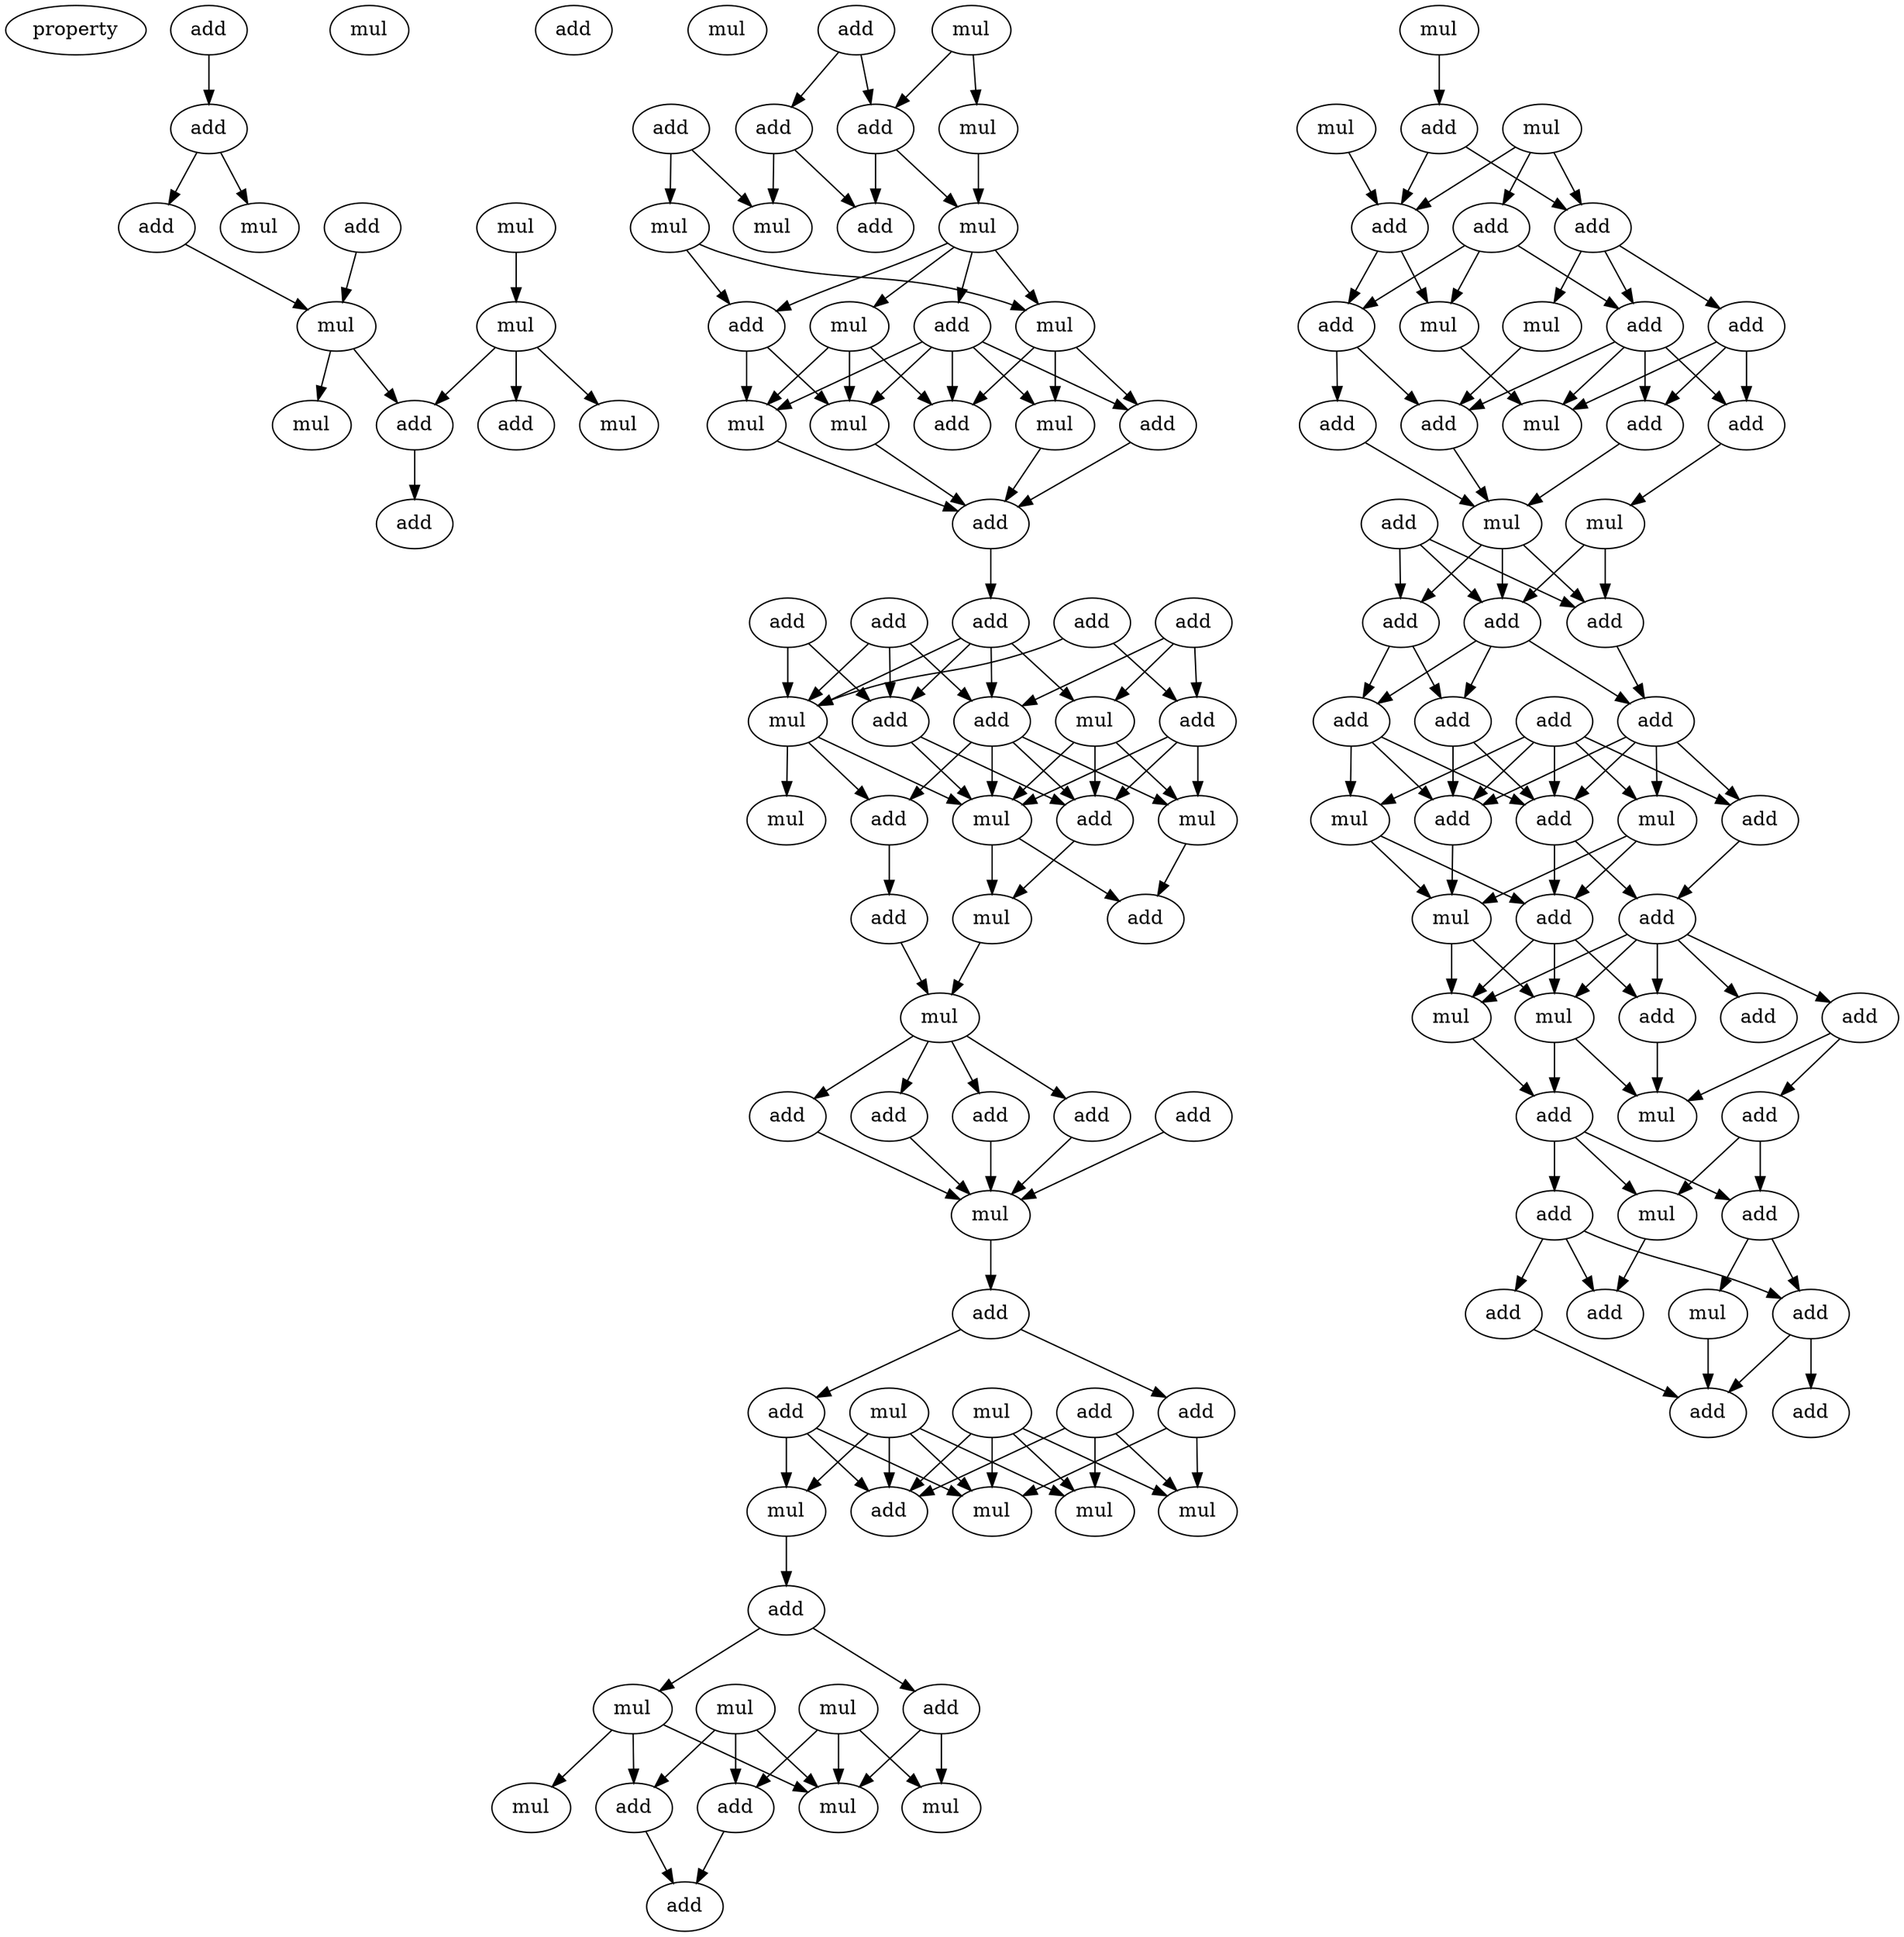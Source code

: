 digraph {
    node [fontcolor=black]
    property [mul=2,lf=1.9]
    0 [ label = add ];
    1 [ label = mul ];
    2 [ label = add ];
    3 [ label = add ];
    4 [ label = add ];
    5 [ label = add ];
    6 [ label = mul ];
    7 [ label = mul ];
    8 [ label = mul ];
    9 [ label = mul ];
    10 [ label = add ];
    11 [ label = mul ];
    12 [ label = mul ];
    13 [ label = mul ];
    14 [ label = add ];
    15 [ label = add ];
    16 [ label = mul ];
    17 [ label = add ];
    18 [ label = add ];
    19 [ label = add ];
    20 [ label = add ];
    21 [ label = mul ];
    22 [ label = mul ];
    23 [ label = mul ];
    24 [ label = add ];
    25 [ label = mul ];
    26 [ label = add ];
    27 [ label = add ];
    28 [ label = mul ];
    29 [ label = mul ];
    30 [ label = mul ];
    31 [ label = add ];
    32 [ label = add ];
    33 [ label = mul ];
    34 [ label = mul ];
    35 [ label = add ];
    36 [ label = add ];
    37 [ label = add ];
    38 [ label = add ];
    39 [ label = add ];
    40 [ label = add ];
    41 [ label = add ];
    42 [ label = add ];
    43 [ label = mul ];
    44 [ label = mul ];
    45 [ label = add ];
    46 [ label = mul ];
    47 [ label = add ];
    48 [ label = mul ];
    49 [ label = mul ];
    50 [ label = add ];
    51 [ label = add ];
    52 [ label = mul ];
    53 [ label = add ];
    54 [ label = mul ];
    55 [ label = add ];
    56 [ label = add ];
    57 [ label = add ];
    58 [ label = add ];
    59 [ label = add ];
    60 [ label = mul ];
    61 [ label = add ];
    62 [ label = add ];
    63 [ label = add ];
    64 [ label = mul ];
    65 [ label = mul ];
    66 [ label = add ];
    67 [ label = mul ];
    68 [ label = add ];
    69 [ label = mul ];
    70 [ label = mul ];
    71 [ label = mul ];
    72 [ label = add ];
    73 [ label = mul ];
    74 [ label = mul ];
    75 [ label = mul ];
    76 [ label = add ];
    77 [ label = add ];
    78 [ label = add ];
    79 [ label = mul ];
    80 [ label = mul ];
    81 [ label = mul ];
    82 [ label = add ];
    83 [ label = mul ];
    84 [ label = mul ];
    85 [ label = add ];
    86 [ label = mul ];
    87 [ label = add ];
    88 [ label = add ];
    89 [ label = add ];
    90 [ label = add ];
    91 [ label = add ];
    92 [ label = mul ];
    93 [ label = add ];
    94 [ label = mul ];
    95 [ label = add ];
    96 [ label = add ];
    97 [ label = add ];
    98 [ label = add ];
    99 [ label = mul ];
    100 [ label = add ];
    101 [ label = mul ];
    102 [ label = mul ];
    103 [ label = add ];
    104 [ label = add ];
    105 [ label = add ];
    106 [ label = add ];
    107 [ label = add ];
    108 [ label = add ];
    109 [ label = add ];
    110 [ label = add ];
    111 [ label = mul ];
    112 [ label = mul ];
    113 [ label = add ];
    114 [ label = add ];
    115 [ label = mul ];
    116 [ label = add ];
    117 [ label = add ];
    118 [ label = add ];
    119 [ label = add ];
    120 [ label = mul ];
    121 [ label = add ];
    122 [ label = mul ];
    123 [ label = add ];
    124 [ label = mul ];
    125 [ label = add ];
    126 [ label = add ];
    127 [ label = mul ];
    128 [ label = add ];
    129 [ label = add ];
    130 [ label = add ];
    131 [ label = add ];
    132 [ label = mul ];
    133 [ label = add ];
    134 [ label = add ];
    0 -> 2 [ name = 0 ];
    2 -> 4 [ name = 1 ];
    2 -> 6 [ name = 2 ];
    3 -> 8 [ name = 3 ];
    4 -> 8 [ name = 4 ];
    7 -> 9 [ name = 5 ];
    8 -> 12 [ name = 6 ];
    8 -> 14 [ name = 7 ];
    9 -> 10 [ name = 8 ];
    9 -> 13 [ name = 9 ];
    9 -> 14 [ name = 10 ];
    14 -> 15 [ name = 11 ];
    16 -> 19 [ name = 12 ];
    16 -> 21 [ name = 13 ];
    17 -> 18 [ name = 14 ];
    17 -> 19 [ name = 15 ];
    18 -> 23 [ name = 16 ];
    18 -> 24 [ name = 17 ];
    19 -> 24 [ name = 18 ];
    19 -> 25 [ name = 19 ];
    20 -> 22 [ name = 20 ];
    20 -> 23 [ name = 21 ];
    21 -> 25 [ name = 22 ];
    22 -> 26 [ name = 23 ];
    22 -> 28 [ name = 24 ];
    25 -> 26 [ name = 25 ];
    25 -> 27 [ name = 26 ];
    25 -> 28 [ name = 27 ];
    25 -> 29 [ name = 28 ];
    26 -> 30 [ name = 29 ];
    26 -> 34 [ name = 30 ];
    27 -> 30 [ name = 31 ];
    27 -> 31 [ name = 32 ];
    27 -> 32 [ name = 33 ];
    27 -> 33 [ name = 34 ];
    27 -> 34 [ name = 35 ];
    28 -> 31 [ name = 36 ];
    28 -> 32 [ name = 37 ];
    28 -> 33 [ name = 38 ];
    29 -> 30 [ name = 39 ];
    29 -> 31 [ name = 40 ];
    29 -> 34 [ name = 41 ];
    30 -> 35 [ name = 42 ];
    32 -> 35 [ name = 43 ];
    33 -> 35 [ name = 44 ];
    34 -> 35 [ name = 45 ];
    35 -> 39 [ name = 46 ];
    36 -> 41 [ name = 47 ];
    36 -> 43 [ name = 48 ];
    37 -> 42 [ name = 49 ];
    37 -> 44 [ name = 50 ];
    37 -> 45 [ name = 51 ];
    38 -> 41 [ name = 52 ];
    38 -> 42 [ name = 53 ];
    38 -> 43 [ name = 54 ];
    39 -> 41 [ name = 55 ];
    39 -> 42 [ name = 56 ];
    39 -> 43 [ name = 57 ];
    39 -> 44 [ name = 58 ];
    40 -> 43 [ name = 59 ];
    40 -> 45 [ name = 60 ];
    41 -> 47 [ name = 61 ];
    41 -> 48 [ name = 62 ];
    42 -> 46 [ name = 63 ];
    42 -> 47 [ name = 64 ];
    42 -> 48 [ name = 65 ];
    42 -> 50 [ name = 66 ];
    43 -> 48 [ name = 67 ];
    43 -> 49 [ name = 68 ];
    43 -> 50 [ name = 69 ];
    44 -> 46 [ name = 70 ];
    44 -> 47 [ name = 71 ];
    44 -> 48 [ name = 72 ];
    45 -> 46 [ name = 73 ];
    45 -> 47 [ name = 74 ];
    45 -> 48 [ name = 75 ];
    46 -> 51 [ name = 76 ];
    47 -> 52 [ name = 77 ];
    48 -> 51 [ name = 78 ];
    48 -> 52 [ name = 79 ];
    50 -> 53 [ name = 80 ];
    52 -> 54 [ name = 81 ];
    53 -> 54 [ name = 82 ];
    54 -> 55 [ name = 83 ];
    54 -> 56 [ name = 84 ];
    54 -> 57 [ name = 85 ];
    54 -> 58 [ name = 86 ];
    55 -> 60 [ name = 87 ];
    56 -> 60 [ name = 88 ];
    57 -> 60 [ name = 89 ];
    58 -> 60 [ name = 90 ];
    59 -> 60 [ name = 91 ];
    60 -> 61 [ name = 92 ];
    61 -> 63 [ name = 93 ];
    61 -> 66 [ name = 94 ];
    62 -> 67 [ name = 95 ];
    62 -> 68 [ name = 96 ];
    62 -> 70 [ name = 97 ];
    63 -> 68 [ name = 98 ];
    63 -> 69 [ name = 99 ];
    63 -> 71 [ name = 100 ];
    64 -> 67 [ name = 101 ];
    64 -> 68 [ name = 102 ];
    64 -> 69 [ name = 103 ];
    64 -> 70 [ name = 104 ];
    65 -> 67 [ name = 105 ];
    65 -> 68 [ name = 106 ];
    65 -> 69 [ name = 107 ];
    65 -> 71 [ name = 108 ];
    66 -> 69 [ name = 109 ];
    66 -> 70 [ name = 110 ];
    71 -> 72 [ name = 111 ];
    72 -> 73 [ name = 112 ];
    72 -> 76 [ name = 113 ];
    73 -> 78 [ name = 114 ];
    73 -> 79 [ name = 115 ];
    73 -> 80 [ name = 116 ];
    74 -> 77 [ name = 117 ];
    74 -> 79 [ name = 118 ];
    74 -> 81 [ name = 119 ];
    75 -> 77 [ name = 120 ];
    75 -> 78 [ name = 121 ];
    75 -> 79 [ name = 122 ];
    76 -> 79 [ name = 123 ];
    76 -> 81 [ name = 124 ];
    77 -> 82 [ name = 125 ];
    78 -> 82 [ name = 126 ];
    83 -> 85 [ name = 127 ];
    84 -> 88 [ name = 128 ];
    85 -> 87 [ name = 129 ];
    85 -> 88 [ name = 130 ];
    86 -> 87 [ name = 131 ];
    86 -> 88 [ name = 132 ];
    86 -> 89 [ name = 133 ];
    87 -> 90 [ name = 134 ];
    87 -> 92 [ name = 135 ];
    87 -> 93 [ name = 136 ];
    88 -> 91 [ name = 137 ];
    88 -> 94 [ name = 138 ];
    89 -> 91 [ name = 139 ];
    89 -> 93 [ name = 140 ];
    89 -> 94 [ name = 141 ];
    90 -> 96 [ name = 142 ];
    90 -> 98 [ name = 143 ];
    90 -> 99 [ name = 144 ];
    91 -> 95 [ name = 145 ];
    91 -> 97 [ name = 146 ];
    92 -> 97 [ name = 147 ];
    93 -> 96 [ name = 148 ];
    93 -> 97 [ name = 149 ];
    93 -> 98 [ name = 150 ];
    93 -> 99 [ name = 151 ];
    94 -> 99 [ name = 152 ];
    95 -> 102 [ name = 153 ];
    96 -> 102 [ name = 154 ];
    97 -> 102 [ name = 155 ];
    98 -> 101 [ name = 156 ];
    100 -> 103 [ name = 157 ];
    100 -> 104 [ name = 158 ];
    100 -> 105 [ name = 159 ];
    101 -> 103 [ name = 160 ];
    101 -> 104 [ name = 161 ];
    102 -> 103 [ name = 162 ];
    102 -> 104 [ name = 163 ];
    102 -> 105 [ name = 164 ];
    103 -> 107 [ name = 165 ];
    104 -> 107 [ name = 166 ];
    104 -> 108 [ name = 167 ];
    104 -> 109 [ name = 168 ];
    105 -> 108 [ name = 169 ];
    105 -> 109 [ name = 170 ];
    106 -> 110 [ name = 171 ];
    106 -> 111 [ name = 172 ];
    106 -> 112 [ name = 173 ];
    106 -> 113 [ name = 174 ];
    106 -> 114 [ name = 175 ];
    107 -> 110 [ name = 176 ];
    107 -> 111 [ name = 177 ];
    107 -> 113 [ name = 178 ];
    107 -> 114 [ name = 179 ];
    108 -> 110 [ name = 180 ];
    108 -> 113 [ name = 181 ];
    109 -> 110 [ name = 182 ];
    109 -> 112 [ name = 183 ];
    109 -> 113 [ name = 184 ];
    110 -> 115 [ name = 185 ];
    111 -> 115 [ name = 186 ];
    111 -> 116 [ name = 187 ];
    112 -> 115 [ name = 188 ];
    112 -> 116 [ name = 189 ];
    113 -> 116 [ name = 190 ];
    113 -> 117 [ name = 191 ];
    114 -> 117 [ name = 192 ];
    115 -> 120 [ name = 193 ];
    115 -> 122 [ name = 194 ];
    116 -> 119 [ name = 195 ];
    116 -> 120 [ name = 196 ];
    116 -> 122 [ name = 197 ];
    117 -> 118 [ name = 198 ];
    117 -> 119 [ name = 199 ];
    117 -> 120 [ name = 200 ];
    117 -> 121 [ name = 201 ];
    117 -> 122 [ name = 202 ];
    118 -> 124 [ name = 203 ];
    118 -> 125 [ name = 204 ];
    119 -> 124 [ name = 205 ];
    120 -> 123 [ name = 206 ];
    122 -> 123 [ name = 207 ];
    122 -> 124 [ name = 208 ];
    123 -> 126 [ name = 209 ];
    123 -> 127 [ name = 210 ];
    123 -> 128 [ name = 211 ];
    125 -> 127 [ name = 212 ];
    125 -> 128 [ name = 213 ];
    126 -> 129 [ name = 214 ];
    126 -> 130 [ name = 215 ];
    126 -> 131 [ name = 216 ];
    127 -> 129 [ name = 217 ];
    128 -> 130 [ name = 218 ];
    128 -> 132 [ name = 219 ];
    130 -> 133 [ name = 220 ];
    130 -> 134 [ name = 221 ];
    131 -> 134 [ name = 222 ];
    132 -> 134 [ name = 223 ];
}
